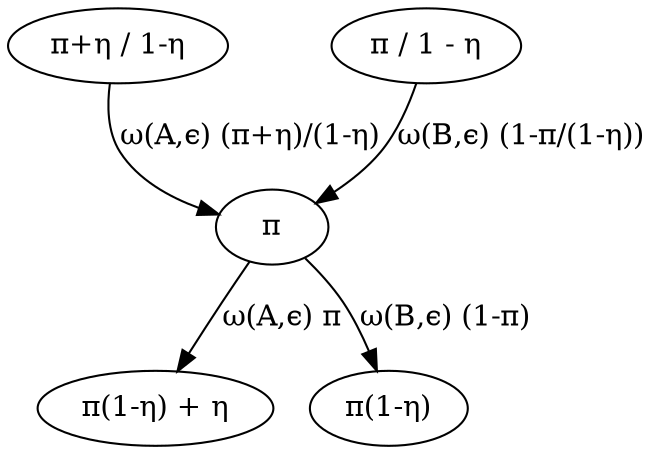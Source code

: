 digraph G {
  "π" -> "π(1-η) + η" [label="ω(A,ϵ) π"]
  "π" -> "π(1-η)" [label="ω(B,ϵ) (1-π)"]
  "π+η / 1-η" -> "π" [label="ω(A,ϵ) (π+η)/(1-η)"]
  "π / 1 - η" -> "π" [label="ω(B,ϵ) (1-π/(1-η))"]
}
